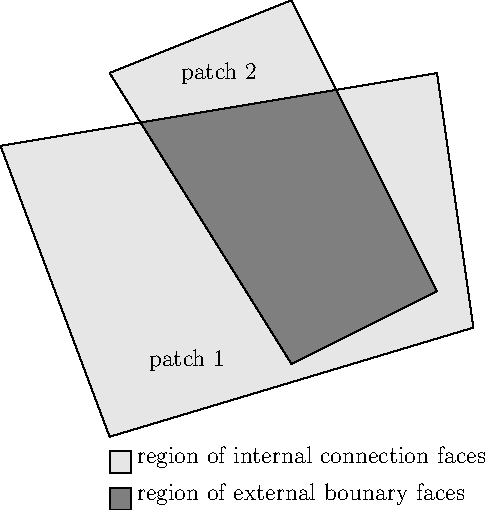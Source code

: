 settings.render = -2;
size(9cm);

path patch1 = (0,0)--E+0.3N--0.9E+N--0.3W+0.8N--cycle;
path patch2 = 0.5E+0.2N--0.9E+0.4N--0.5E+1.2N--N--cycle;
filldraw(patch1, lightgray, black);
filldraw(patch2, lightgray, black);
pair[] cuts = intersectionpoints(patch1, patch2);
filldraw(0.5E+0.2N--0.9E+0.4N--cuts[0]--cuts[1]--cycle, gray, black);

label("patch 1", 0.3NE);
label("patch 2", N+0.3E);

real s = 0.06;
filldraw(shift(0.1S)*scale(s)*unitsquare, lightgray);
label("region of internal connection faces", 0.1S+s*E, NE);
filldraw(shift(0.2S)*scale(s)*unitsquare, gray);
label("region of external bounary faces", 0.2S+s*E, NE);
